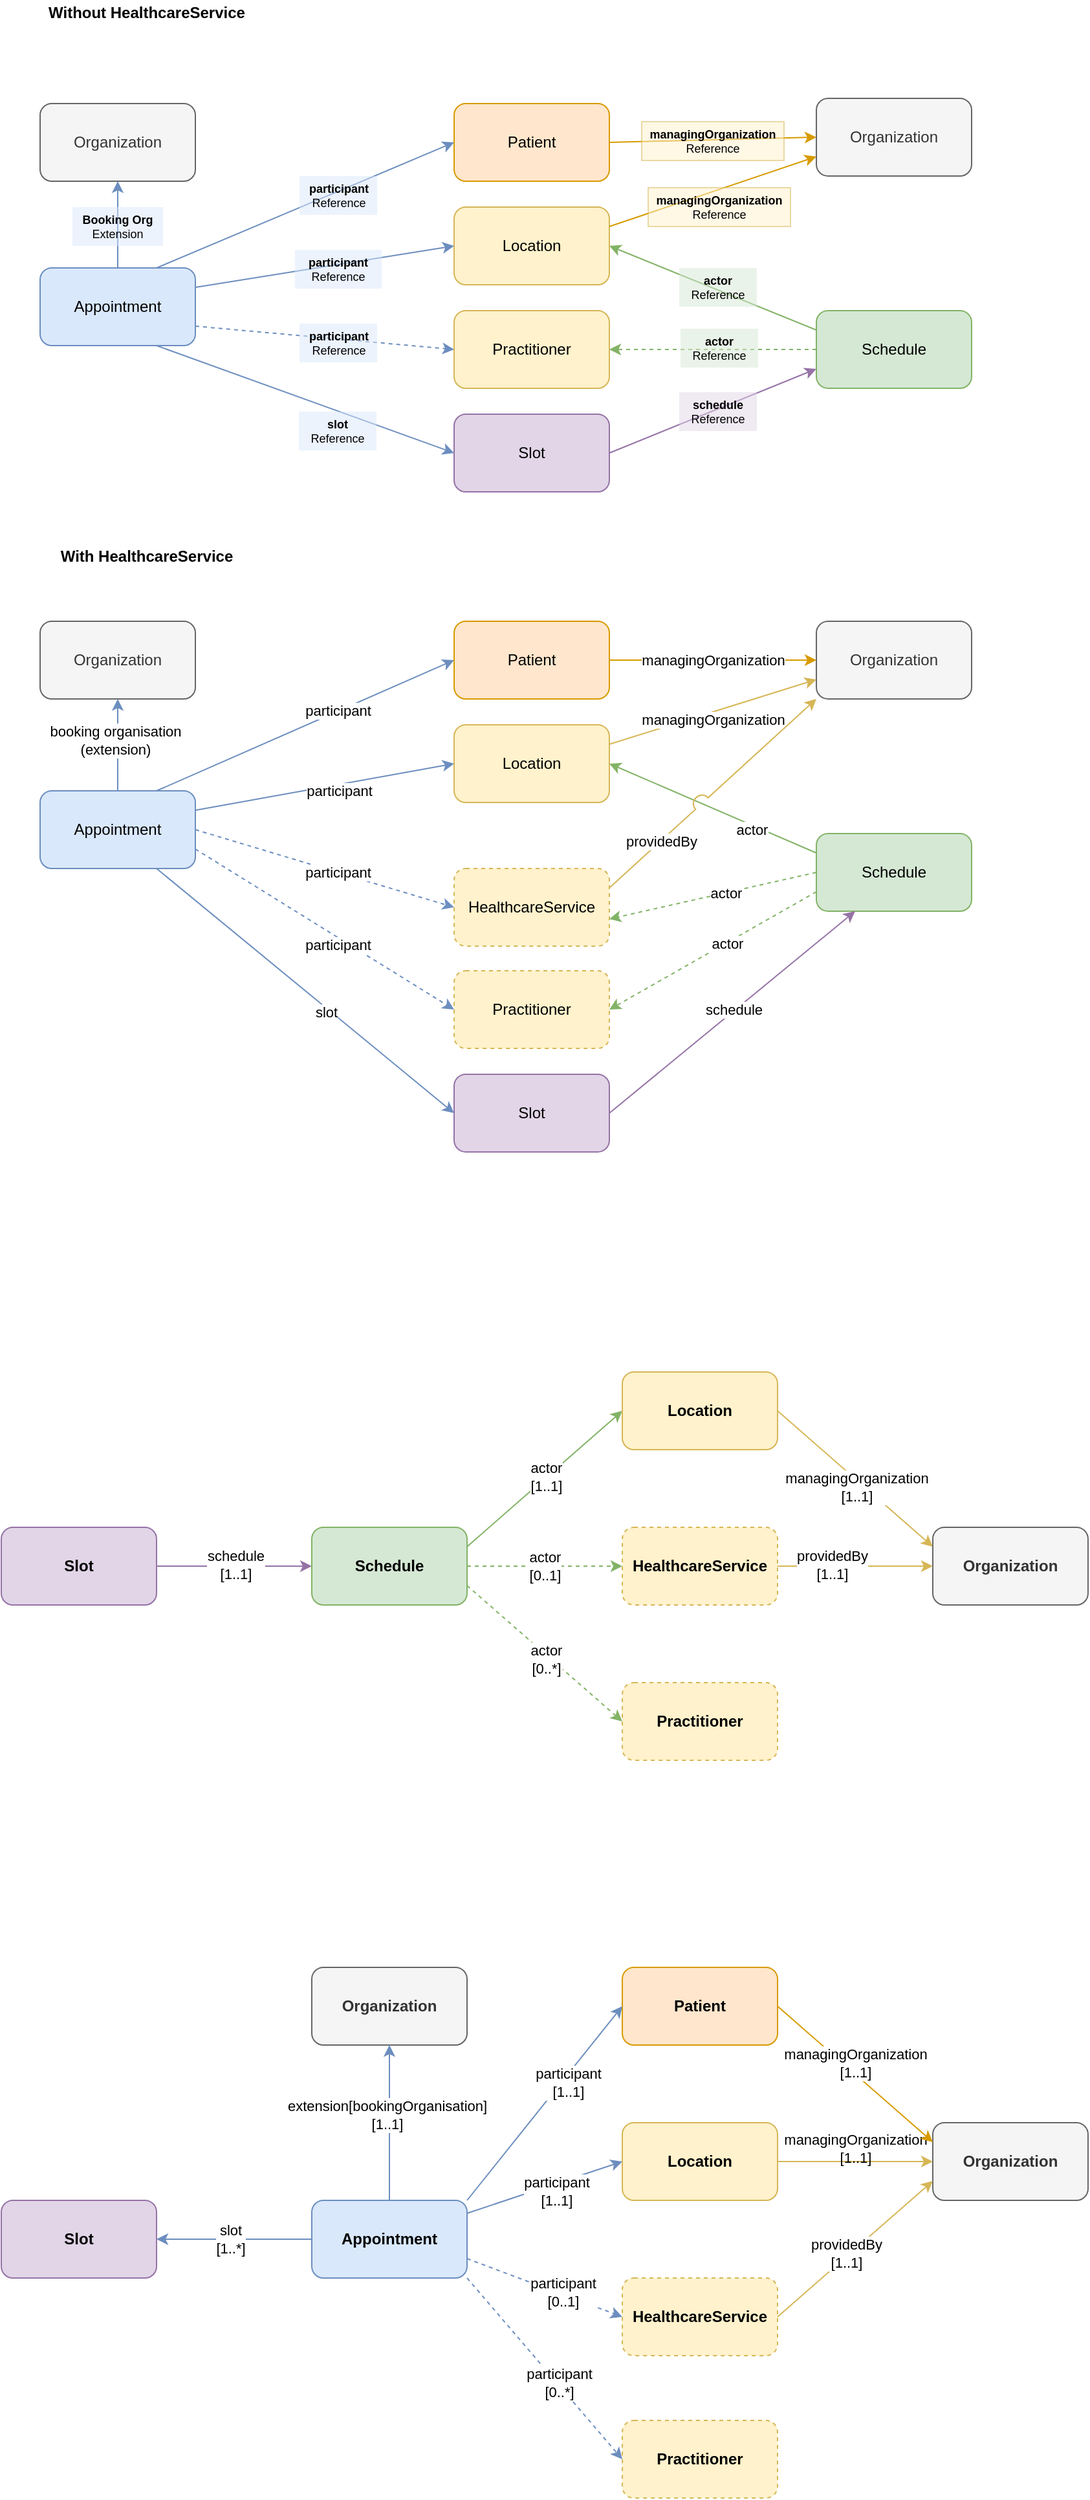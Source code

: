 <mxfile version="13.3.5" type="device"><diagram id="868df7aa-42a7-5cd3-2448-a75248da7573" name="Page-1"><mxGraphModel dx="1092" dy="983" grid="1" gridSize="10" guides="1" tooltips="1" connect="1" arrows="1" fold="1" page="1" pageScale="1" pageWidth="826" pageHeight="1169" background="#ffffff" math="0" shadow="0"><root><mxCell id="0"/><mxCell id="1" parent="0"/><mxCell id="2" value="Appointment" style="rounded=1;whiteSpace=wrap;html=1;fillColor=#dae8fc;strokeColor=#6c8ebf;" parent="1" vertex="1"><mxGeometry x="40" y="327" width="120" height="60" as="geometry"/></mxCell><mxCell id="3" value="Slot" style="rounded=1;whiteSpace=wrap;html=1;fillColor=#e1d5e7;strokeColor=#9673a6;" parent="1" vertex="1"><mxGeometry x="360" y="440" width="120" height="60" as="geometry"/></mxCell><mxCell id="4" value="Schedule" style="rounded=1;whiteSpace=wrap;html=1;fillColor=#d5e8d4;strokeColor=#82b366;" parent="1" vertex="1"><mxGeometry x="640" y="360" width="120" height="60" as="geometry"/></mxCell><mxCell id="5" value="Location" style="rounded=1;whiteSpace=wrap;html=1;fillColor=#fff2cc;strokeColor=#d6b656;" parent="1" vertex="1"><mxGeometry x="360" y="280" width="120" height="60" as="geometry"/></mxCell><mxCell id="6" value="Patient" style="rounded=1;whiteSpace=wrap;html=1;fillColor=#ffe6cc;strokeColor=#d79b00;" parent="1" vertex="1"><mxGeometry x="360" y="200" width="120" height="60" as="geometry"/></mxCell><mxCell id="7" value="Practitioner" style="rounded=1;whiteSpace=wrap;html=1;fillColor=#fff2cc;strokeColor=#d6b656;" parent="1" vertex="1"><mxGeometry x="360" y="360" width="120" height="60" as="geometry"/></mxCell><mxCell id="8" value="Organization" style="rounded=1;whiteSpace=wrap;html=1;fillColor=#f5f5f5;strokeColor=#666666;fontColor=#333333;" parent="1" vertex="1"><mxGeometry x="40" y="200" width="120" height="60" as="geometry"/></mxCell><mxCell id="9" style="edgeStyle=none;rounded=0;html=1;exitX=0.5;exitY=0;entryX=0.5;entryY=1;jettySize=auto;orthogonalLoop=1;fillColor=#dae8fc;strokeColor=#6c8ebf;exitDx=0;exitDy=0;" parent="1" source="2" target="8" edge="1"><mxGeometry relative="1" as="geometry"/></mxCell><mxCell id="10" value="&lt;b style=&quot;font-size: 9px&quot;&gt;Booking Org &lt;/b&gt;&lt;span style=&quot;font-size: 9px&quot;&gt;Extension&lt;/span&gt;" style="text;html=1;strokeColor=none;fillColor=#dae8fc;align=center;verticalAlign=middle;whiteSpace=wrap;rounded=0;fontSize=9;opacity=50;" parent="1" vertex="1"><mxGeometry x="65" y="280" width="70" height="30" as="geometry"/></mxCell><mxCell id="tG21Qdpk6O5XuQ5l_6r4-41" value="Organization" style="rounded=1;whiteSpace=wrap;html=1;fillColor=#f5f5f5;strokeColor=#666666;fontColor=#333333;" parent="1" vertex="1"><mxGeometry x="640" y="196" width="120" height="60" as="geometry"/></mxCell><mxCell id="tG21Qdpk6O5XuQ5l_6r4-57" value="" style="endArrow=classic;html=1;strokeColor=#6c8ebf;exitX=1;exitY=0.25;exitDx=0;exitDy=0;entryX=0;entryY=0.5;entryDx=0;entryDy=0;fillColor=#dae8fc;" parent="1" source="2" target="5" edge="1"><mxGeometry width="50" height="50" relative="1" as="geometry"><mxPoint x="40" y="570" as="sourcePoint"/><mxPoint x="90" y="520" as="targetPoint"/></mxGeometry></mxCell><mxCell id="tG21Qdpk6O5XuQ5l_6r4-59" value="" style="endArrow=classic;html=1;strokeColor=#6c8ebf;exitX=0.75;exitY=1;exitDx=0;exitDy=0;entryX=0;entryY=0.5;entryDx=0;entryDy=0;fillColor=#dae8fc;" parent="1" source="2" target="3" edge="1"><mxGeometry width="50" height="50" relative="1" as="geometry"><mxPoint x="170" y="385" as="sourcePoint"/><mxPoint x="370" y="320" as="targetPoint"/></mxGeometry></mxCell><mxCell id="tG21Qdpk6O5XuQ5l_6r4-60" value="" style="endArrow=classic;html=1;strokeColor=#6c8ebf;exitX=0.75;exitY=0;exitDx=0;exitDy=0;entryX=0;entryY=0.5;entryDx=0;entryDy=0;fillColor=#dae8fc;" parent="1" source="2" target="6" edge="1"><mxGeometry width="50" height="50" relative="1" as="geometry"><mxPoint x="170" y="385" as="sourcePoint"/><mxPoint x="370" y="320" as="targetPoint"/></mxGeometry></mxCell><mxCell id="tG21Qdpk6O5XuQ5l_6r4-61" value="" style="endArrow=classic;html=1;strokeColor=#d79b00;exitX=1;exitY=0.5;exitDx=0;exitDy=0;entryX=0;entryY=0.5;entryDx=0;entryDy=0;fillColor=#ffe6cc;" parent="1" source="6" target="tG21Qdpk6O5XuQ5l_6r4-41" edge="1"><mxGeometry width="50" height="50" relative="1" as="geometry"><mxPoint x="140" y="370" as="sourcePoint"/><mxPoint x="370" y="240" as="targetPoint"/></mxGeometry></mxCell><mxCell id="tG21Qdpk6O5XuQ5l_6r4-44" value="&lt;b style=&quot;font-size: 9px&quot;&gt;managingOrganization&lt;br&gt;&lt;/b&gt;Reference" style="text;html=1;strokeColor=#d6b656;fillColor=#fff2cc;align=center;verticalAlign=middle;whiteSpace=wrap;rounded=0;fontSize=9;opacity=50;" parent="1" vertex="1"><mxGeometry x="505" y="214" width="110" height="30" as="geometry"/></mxCell><mxCell id="14" value="&lt;b style=&quot;font-size: 9px;&quot;&gt;slot&lt;/b&gt; Reference" style="text;html=1;strokeColor=none;fillColor=#dae8fc;align=center;verticalAlign=middle;whiteSpace=wrap;rounded=0;fontSize=9;opacity=50;" parent="1" vertex="1"><mxGeometry x="240" y="438" width="60" height="30" as="geometry"/></mxCell><mxCell id="16" value="&lt;b style=&quot;font-size: 9px;&quot;&gt;participant&lt;/b&gt; Reference" style="text;html=1;strokeColor=none;fillColor=#dae8fc;align=center;verticalAlign=middle;whiteSpace=wrap;rounded=0;fontSize=9;opacity=50;" parent="1" vertex="1"><mxGeometry x="237" y="313" width="67" height="30" as="geometry"/></mxCell><mxCell id="19" value="&lt;b style=&quot;font-size: 9px;&quot;&gt;participant&lt;/b&gt; Reference" style="text;html=1;strokeColor=none;fillColor=#dae8fc;align=center;verticalAlign=middle;whiteSpace=wrap;rounded=0;fontSize=9;gradientColor=none;opacity=50;" parent="1" vertex="1"><mxGeometry x="240.5" y="256" width="60" height="30" as="geometry"/></mxCell><mxCell id="tG21Qdpk6O5XuQ5l_6r4-62" value="" style="endArrow=classic;html=1;strokeColor=#d79b00;exitX=1;exitY=0.25;exitDx=0;exitDy=0;entryX=0;entryY=0.75;entryDx=0;entryDy=0;fillColor=#ffe6cc;" parent="1" source="5" target="tG21Qdpk6O5XuQ5l_6r4-41" edge="1"><mxGeometry width="50" height="50" relative="1" as="geometry"><mxPoint x="490" y="240" as="sourcePoint"/><mxPoint x="650" y="200" as="targetPoint"/></mxGeometry></mxCell><mxCell id="tG21Qdpk6O5XuQ5l_6r4-63" value="" style="endArrow=classic;html=1;strokeColor=#82b366;exitX=0;exitY=0.25;exitDx=0;exitDy=0;entryX=1;entryY=0.5;entryDx=0;entryDy=0;fillColor=#d5e8d4;" parent="1" source="4" target="5" edge="1"><mxGeometry width="50" height="50" relative="1" as="geometry"><mxPoint x="140" y="370" as="sourcePoint"/><mxPoint x="370" y="240" as="targetPoint"/></mxGeometry></mxCell><mxCell id="tG21Qdpk6O5XuQ5l_6r4-64" value="" style="endArrow=classic;html=1;strokeColor=#82b366;exitX=0;exitY=0.5;exitDx=0;exitDy=0;entryX=1;entryY=0.5;entryDx=0;entryDy=0;fillColor=#d5e8d4;dashed=1;" parent="1" source="4" target="7" edge="1"><mxGeometry width="50" height="50" relative="1" as="geometry"><mxPoint x="650" y="385" as="sourcePoint"/><mxPoint x="490" y="320" as="targetPoint"/></mxGeometry></mxCell><mxCell id="25" value="&lt;b style=&quot;font-size: 9px;&quot;&gt;actor&lt;/b&gt; Reference" style="text;html=1;strokeColor=none;fillColor=#d5e8d4;align=center;verticalAlign=middle;whiteSpace=wrap;rounded=0;fontSize=9;opacity=50;" parent="1" vertex="1"><mxGeometry x="534" y="327" width="60" height="30" as="geometry"/></mxCell><mxCell id="tG21Qdpk6O5XuQ5l_6r4-50" value="&lt;b style=&quot;font-size: 9px;&quot;&gt;actor&lt;/b&gt; Reference" style="text;html=1;strokeColor=none;fillColor=#d5e8d4;align=center;verticalAlign=middle;whiteSpace=wrap;rounded=0;fontSize=9;opacity=50;" parent="1" vertex="1"><mxGeometry x="535" y="374" width="60" height="30" as="geometry"/></mxCell><mxCell id="tG21Qdpk6O5XuQ5l_6r4-66" value="" style="endArrow=classic;html=1;strokeColor=#9673a6;exitX=1;exitY=0.5;exitDx=0;exitDy=0;entryX=0;entryY=0.75;entryDx=0;entryDy=0;fillColor=#e1d5e7;" parent="1" source="3" target="4" edge="1"><mxGeometry width="50" height="50" relative="1" as="geometry"><mxPoint x="650" y="385" as="sourcePoint"/><mxPoint x="490" y="320" as="targetPoint"/></mxGeometry></mxCell><mxCell id="31" value="&lt;div&gt;&lt;b&gt;schedule&lt;/b&gt;&lt;/div&gt;&lt;div&gt;Reference&lt;/div&gt;" style="text;html=1;strokeColor=none;fillColor=#e1d5e7;align=center;verticalAlign=middle;whiteSpace=wrap;rounded=0;fontSize=9;opacity=50;" parent="1" vertex="1"><mxGeometry x="534" y="423" width="60" height="30" as="geometry"/></mxCell><mxCell id="27" value="&lt;b style=&quot;font-size: 9px&quot;&gt;managingOrganization&lt;br&gt;&lt;/b&gt;Reference" style="text;html=1;strokeColor=#d6b656;fillColor=#fff2cc;align=center;verticalAlign=middle;whiteSpace=wrap;rounded=0;fontSize=9;opacity=50;" parent="1" vertex="1"><mxGeometry x="510" y="265" width="110" height="30" as="geometry"/></mxCell><mxCell id="tG21Qdpk6O5XuQ5l_6r4-67" value="" style="endArrow=classic;html=1;strokeColor=#6c8ebf;exitX=1;exitY=0.75;exitDx=0;exitDy=0;entryX=0;entryY=0.5;entryDx=0;entryDy=0;fillColor=#dae8fc;dashed=1;" parent="1" source="2" target="7" edge="1"><mxGeometry width="50" height="50" relative="1" as="geometry"><mxPoint x="170" y="365" as="sourcePoint"/><mxPoint x="370" y="320" as="targetPoint"/></mxGeometry></mxCell><mxCell id="22" value="&lt;b style=&quot;font-size: 9px;&quot;&gt;participant&lt;/b&gt; Reference" style="text;html=1;strokeColor=none;fillColor=#dae8fc;align=center;verticalAlign=middle;whiteSpace=wrap;rounded=0;fontSize=9;opacity=50;" parent="1" vertex="1"><mxGeometry x="240.5" y="370" width="60" height="30" as="geometry"/></mxCell><mxCell id="o1uewIlnkCjnuLkQLDGM-31" value="Appointment" style="rounded=1;whiteSpace=wrap;html=1;fillColor=#dae8fc;strokeColor=#6c8ebf;" parent="1" vertex="1"><mxGeometry x="40" y="731" width="120" height="60" as="geometry"/></mxCell><mxCell id="o1uewIlnkCjnuLkQLDGM-32" value="Slot" style="rounded=1;whiteSpace=wrap;html=1;fillColor=#e1d5e7;strokeColor=#9673a6;" parent="1" vertex="1"><mxGeometry x="360" y="950" width="120" height="60" as="geometry"/></mxCell><mxCell id="o1uewIlnkCjnuLkQLDGM-33" value="Schedule" style="rounded=1;whiteSpace=wrap;html=1;fillColor=#d5e8d4;strokeColor=#82b366;" parent="1" vertex="1"><mxGeometry x="640" y="764" width="120" height="60" as="geometry"/></mxCell><mxCell id="o1uewIlnkCjnuLkQLDGM-34" value="Location" style="rounded=1;whiteSpace=wrap;html=1;fillColor=#fff2cc;strokeColor=#d6b656;" parent="1" vertex="1"><mxGeometry x="360" y="680" width="120" height="60" as="geometry"/></mxCell><mxCell id="o1uewIlnkCjnuLkQLDGM-35" value="Patient" style="rounded=1;whiteSpace=wrap;html=1;fillColor=#ffe6cc;strokeColor=#d79b00;" parent="1" vertex="1"><mxGeometry x="360" y="600" width="120" height="60" as="geometry"/></mxCell><mxCell id="o1uewIlnkCjnuLkQLDGM-36" value="Practitioner" style="rounded=1;whiteSpace=wrap;html=1;fillColor=#fff2cc;strokeColor=#d6b656;dashed=1;" parent="1" vertex="1"><mxGeometry x="360" y="870" width="120" height="60" as="geometry"/></mxCell><mxCell id="o1uewIlnkCjnuLkQLDGM-37" value="Organization" style="rounded=1;whiteSpace=wrap;html=1;fillColor=#f5f5f5;strokeColor=#666666;fontColor=#333333;" parent="1" vertex="1"><mxGeometry x="40" y="600" width="120" height="60" as="geometry"/></mxCell><mxCell id="o1uewIlnkCjnuLkQLDGM-38" style="edgeStyle=none;rounded=0;html=1;exitX=0.5;exitY=0;entryX=0.5;entryY=1;jettySize=auto;orthogonalLoop=1;fillColor=#dae8fc;strokeColor=#6c8ebf;exitDx=0;exitDy=0;" parent="1" source="o1uewIlnkCjnuLkQLDGM-31" target="o1uewIlnkCjnuLkQLDGM-37" edge="1"><mxGeometry relative="1" as="geometry"/></mxCell><mxCell id="o1uewIlnkCjnuLkQLDGM-86" value="booking organisation&lt;br&gt;(extension)" style="edgeLabel;html=1;align=center;verticalAlign=middle;resizable=0;points=[];" parent="o1uewIlnkCjnuLkQLDGM-38" vertex="1" connectable="0"><mxGeometry x="0.099" y="2" relative="1" as="geometry"><mxPoint as="offset"/></mxGeometry></mxCell><mxCell id="o1uewIlnkCjnuLkQLDGM-40" value="Organization" style="rounded=1;whiteSpace=wrap;html=1;fillColor=#f5f5f5;strokeColor=#666666;fontColor=#333333;" parent="1" vertex="1"><mxGeometry x="640" y="600" width="120" height="60" as="geometry"/></mxCell><mxCell id="o1uewIlnkCjnuLkQLDGM-41" value="" style="endArrow=classic;html=1;strokeColor=#6c8ebf;exitX=1;exitY=0.25;exitDx=0;exitDy=0;entryX=0;entryY=0.5;entryDx=0;entryDy=0;fillColor=#dae8fc;" parent="1" source="o1uewIlnkCjnuLkQLDGM-31" target="o1uewIlnkCjnuLkQLDGM-34" edge="1"><mxGeometry width="50" height="50" relative="1" as="geometry"><mxPoint x="40" y="974" as="sourcePoint"/><mxPoint x="90" y="924" as="targetPoint"/></mxGeometry></mxCell><mxCell id="o1uewIlnkCjnuLkQLDGM-72" value="participant" style="edgeLabel;html=1;align=center;verticalAlign=middle;resizable=0;points=[];" parent="o1uewIlnkCjnuLkQLDGM-41" vertex="1" connectable="0"><mxGeometry x="0.056" y="-2" relative="1" as="geometry"><mxPoint x="4.84" y="1.99" as="offset"/></mxGeometry></mxCell><mxCell id="o1uewIlnkCjnuLkQLDGM-42" value="" style="endArrow=classic;html=1;strokeColor=#6c8ebf;exitX=0.75;exitY=1;exitDx=0;exitDy=0;entryX=0;entryY=0.5;entryDx=0;entryDy=0;fillColor=#dae8fc;" parent="1" source="o1uewIlnkCjnuLkQLDGM-31" target="o1uewIlnkCjnuLkQLDGM-32" edge="1"><mxGeometry width="50" height="50" relative="1" as="geometry"><mxPoint x="170" y="789" as="sourcePoint"/><mxPoint x="370" y="724" as="targetPoint"/></mxGeometry></mxCell><mxCell id="o1uewIlnkCjnuLkQLDGM-74" value="slot" style="edgeLabel;html=1;align=center;verticalAlign=middle;resizable=0;points=[];" parent="o1uewIlnkCjnuLkQLDGM-42" vertex="1" connectable="0"><mxGeometry x="0.117" y="-3" relative="1" as="geometry"><mxPoint x="3.76" y="2.37" as="offset"/></mxGeometry></mxCell><mxCell id="o1uewIlnkCjnuLkQLDGM-43" value="" style="endArrow=classic;html=1;strokeColor=#6c8ebf;exitX=0.75;exitY=0;exitDx=0;exitDy=0;entryX=0;entryY=0.5;entryDx=0;entryDy=0;fillColor=#dae8fc;" parent="1" source="o1uewIlnkCjnuLkQLDGM-31" target="o1uewIlnkCjnuLkQLDGM-35" edge="1"><mxGeometry width="50" height="50" relative="1" as="geometry"><mxPoint x="170" y="789" as="sourcePoint"/><mxPoint x="370" y="724" as="targetPoint"/></mxGeometry></mxCell><mxCell id="o1uewIlnkCjnuLkQLDGM-71" value="participant" style="edgeLabel;html=1;align=center;verticalAlign=middle;resizable=0;points=[];" parent="o1uewIlnkCjnuLkQLDGM-43" vertex="1" connectable="0"><mxGeometry x="0.156" y="-3" relative="1" as="geometry"><mxPoint x="6.03" y="-6.45" as="offset"/></mxGeometry></mxCell><mxCell id="o1uewIlnkCjnuLkQLDGM-44" value="" style="endArrow=classic;html=1;strokeColor=#d79b00;exitX=1;exitY=0.5;exitDx=0;exitDy=0;entryX=0;entryY=0.5;entryDx=0;entryDy=0;fillColor=#ffe6cc;" parent="1" source="o1uewIlnkCjnuLkQLDGM-35" target="o1uewIlnkCjnuLkQLDGM-40" edge="1"><mxGeometry width="50" height="50" relative="1" as="geometry"><mxPoint x="140" y="774" as="sourcePoint"/><mxPoint x="370" y="644" as="targetPoint"/></mxGeometry></mxCell><mxCell id="o1uewIlnkCjnuLkQLDGM-77" value="managingOrganization" style="edgeLabel;html=1;align=center;verticalAlign=middle;resizable=0;points=[];" parent="o1uewIlnkCjnuLkQLDGM-44" vertex="1" connectable="0"><mxGeometry x="-0.175" y="1" relative="1" as="geometry"><mxPoint x="14" y="1" as="offset"/></mxGeometry></mxCell><mxCell id="o1uewIlnkCjnuLkQLDGM-49" value="" style="endArrow=classic;html=1;strokeColor=#d6b656;exitX=1;exitY=0.25;exitDx=0;exitDy=0;entryX=0;entryY=0.75;entryDx=0;entryDy=0;fillColor=#fff2cc;" parent="1" source="o1uewIlnkCjnuLkQLDGM-34" target="o1uewIlnkCjnuLkQLDGM-40" edge="1"><mxGeometry width="50" height="50" relative="1" as="geometry"><mxPoint x="490" y="644" as="sourcePoint"/><mxPoint x="650" y="604" as="targetPoint"/></mxGeometry></mxCell><mxCell id="o1uewIlnkCjnuLkQLDGM-78" value="managingOrganization" style="edgeLabel;html=1;align=center;verticalAlign=middle;resizable=0;points=[];" parent="o1uewIlnkCjnuLkQLDGM-49" vertex="1" connectable="0"><mxGeometry x="-0.226" relative="1" as="geometry"><mxPoint x="17.96" as="offset"/></mxGeometry></mxCell><mxCell id="o1uewIlnkCjnuLkQLDGM-50" value="" style="endArrow=classic;html=1;strokeColor=#82b366;exitX=0;exitY=0.25;exitDx=0;exitDy=0;entryX=1;entryY=0.5;entryDx=0;entryDy=0;fillColor=#d5e8d4;" parent="1" source="o1uewIlnkCjnuLkQLDGM-33" target="o1uewIlnkCjnuLkQLDGM-34" edge="1"><mxGeometry width="50" height="50" relative="1" as="geometry"><mxPoint x="140" y="774" as="sourcePoint"/><mxPoint x="370" y="644" as="targetPoint"/></mxGeometry></mxCell><mxCell id="o1uewIlnkCjnuLkQLDGM-79" value="actor" style="edgeLabel;html=1;align=center;verticalAlign=middle;resizable=0;points=[];" parent="o1uewIlnkCjnuLkQLDGM-50" vertex="1" connectable="0"><mxGeometry x="-0.079" y="1" relative="1" as="geometry"><mxPoint x="23.86" y="12.76" as="offset"/></mxGeometry></mxCell><mxCell id="o1uewIlnkCjnuLkQLDGM-51" value="" style="endArrow=classic;html=1;strokeColor=#82b366;exitX=0;exitY=0.75;exitDx=0;exitDy=0;entryX=1;entryY=0.5;entryDx=0;entryDy=0;fillColor=#d5e8d4;dashed=1;" parent="1" source="o1uewIlnkCjnuLkQLDGM-33" target="o1uewIlnkCjnuLkQLDGM-36" edge="1"><mxGeometry width="50" height="50" relative="1" as="geometry"><mxPoint x="650" y="789" as="sourcePoint"/><mxPoint x="490" y="952" as="targetPoint"/></mxGeometry></mxCell><mxCell id="o1uewIlnkCjnuLkQLDGM-70" value="actor" style="edgeLabel;html=1;align=center;verticalAlign=middle;resizable=0;points=[];" parent="o1uewIlnkCjnuLkQLDGM-51" vertex="1" connectable="0"><mxGeometry x="-0.13" relative="1" as="geometry"><mxPoint as="offset"/></mxGeometry></mxCell><mxCell id="o1uewIlnkCjnuLkQLDGM-57" value="" style="endArrow=classic;html=1;strokeColor=#6c8ebf;exitX=1;exitY=0.75;exitDx=0;exitDy=0;entryX=0;entryY=0.5;entryDx=0;entryDy=0;fillColor=#dae8fc;dashed=1;" parent="1" source="o1uewIlnkCjnuLkQLDGM-31" target="o1uewIlnkCjnuLkQLDGM-36" edge="1"><mxGeometry width="50" height="50" relative="1" as="geometry"><mxPoint x="170" y="769" as="sourcePoint"/><mxPoint x="370" y="724" as="targetPoint"/></mxGeometry></mxCell><mxCell id="o1uewIlnkCjnuLkQLDGM-75" value="participant" style="edgeLabel;html=1;align=center;verticalAlign=middle;resizable=0;points=[];" parent="o1uewIlnkCjnuLkQLDGM-57" vertex="1" connectable="0"><mxGeometry x="-0.034" y="-1" relative="1" as="geometry"><mxPoint x="13.68" y="12.76" as="offset"/></mxGeometry></mxCell><mxCell id="o1uewIlnkCjnuLkQLDGM-59" value="HealthcareService" style="rounded=1;whiteSpace=wrap;html=1;fillColor=#fff2cc;strokeColor=#d6b656;dashed=1;" parent="1" vertex="1"><mxGeometry x="360" y="791" width="120" height="60" as="geometry"/></mxCell><mxCell id="o1uewIlnkCjnuLkQLDGM-60" value="" style="endArrow=classic;html=1;strokeColor=#9673a6;exitX=1;exitY=0.5;exitDx=0;exitDy=0;entryX=0.25;entryY=1;entryDx=0;entryDy=0;fillColor=#e1d5e7;" parent="1" source="o1uewIlnkCjnuLkQLDGM-32" target="o1uewIlnkCjnuLkQLDGM-33" edge="1"><mxGeometry width="50" height="50" relative="1" as="geometry"><mxPoint x="480" y="1042" as="sourcePoint"/><mxPoint x="535" y="966.5" as="targetPoint"/></mxGeometry></mxCell><mxCell id="o1uewIlnkCjnuLkQLDGM-82" value="schedule" style="edgeLabel;html=1;align=center;verticalAlign=middle;resizable=0;points=[];" parent="o1uewIlnkCjnuLkQLDGM-60" vertex="1" connectable="0"><mxGeometry x="0.016" y="1" relative="1" as="geometry"><mxPoint as="offset"/></mxGeometry></mxCell><mxCell id="o1uewIlnkCjnuLkQLDGM-63" value="" style="endArrow=classic;html=1;strokeColor=#6c8ebf;exitX=1;exitY=0.5;exitDx=0;exitDy=0;entryX=0;entryY=0.5;entryDx=0;entryDy=0;fillColor=#dae8fc;dashed=1;" parent="1" source="o1uewIlnkCjnuLkQLDGM-31" target="o1uewIlnkCjnuLkQLDGM-59" edge="1"><mxGeometry width="50" height="50" relative="1" as="geometry"><mxPoint x="170" y="786" as="sourcePoint"/><mxPoint x="370" y="890" as="targetPoint"/></mxGeometry></mxCell><mxCell id="o1uewIlnkCjnuLkQLDGM-73" value="participant" style="edgeLabel;html=1;align=center;verticalAlign=middle;resizable=0;points=[];" parent="o1uewIlnkCjnuLkQLDGM-63" vertex="1" connectable="0"><mxGeometry x="-0.094" y="1" relative="1" as="geometry"><mxPoint x="18.72" y="6.66" as="offset"/></mxGeometry></mxCell><mxCell id="o1uewIlnkCjnuLkQLDGM-80" value="" style="endArrow=classic;html=1;strokeColor=#82b366;exitX=0;exitY=0.5;exitDx=0;exitDy=0;fillColor=#d5e8d4;dashed=1;" parent="1" source="o1uewIlnkCjnuLkQLDGM-33" edge="1"><mxGeometry width="50" height="50" relative="1" as="geometry"><mxPoint x="650" y="819" as="sourcePoint"/><mxPoint x="480" y="830" as="targetPoint"/></mxGeometry></mxCell><mxCell id="o1uewIlnkCjnuLkQLDGM-81" value="actor" style="edgeLabel;html=1;align=center;verticalAlign=middle;resizable=0;points=[];" parent="o1uewIlnkCjnuLkQLDGM-80" vertex="1" connectable="0"><mxGeometry x="-0.13" relative="1" as="geometry"><mxPoint as="offset"/></mxGeometry></mxCell><mxCell id="o1uewIlnkCjnuLkQLDGM-84" value="" style="endArrow=classic;html=1;entryX=0;entryY=1;entryDx=0;entryDy=0;fillColor=#fff2cc;strokeColor=#d6b656;jumpStyle=arc;jumpSize=13;exitX=1;exitY=0.25;exitDx=0;exitDy=0;" parent="1" source="o1uewIlnkCjnuLkQLDGM-59" target="o1uewIlnkCjnuLkQLDGM-40" edge="1"><mxGeometry width="50" height="50" relative="1" as="geometry"><mxPoint x="480" y="800" as="sourcePoint"/><mxPoint x="540" y="741" as="targetPoint"/></mxGeometry></mxCell><mxCell id="o1uewIlnkCjnuLkQLDGM-85" value="providedBy" style="edgeLabel;html=1;align=center;verticalAlign=middle;resizable=0;points=[];" parent="o1uewIlnkCjnuLkQLDGM-84" vertex="1" connectable="0"><mxGeometry x="0.217" y="-1" relative="1" as="geometry"><mxPoint x="-58.18" y="52.24" as="offset"/></mxGeometry></mxCell><mxCell id="o1uewIlnkCjnuLkQLDGM-127" value="Appointment" style="rounded=1;whiteSpace=wrap;html=1;fillColor=#dae8fc;strokeColor=#6c8ebf;fontStyle=1" parent="1" vertex="1"><mxGeometry x="250" y="1820" width="120" height="60" as="geometry"/></mxCell><mxCell id="o1uewIlnkCjnuLkQLDGM-128" value="Slot" style="rounded=1;whiteSpace=wrap;html=1;fillColor=#e1d5e7;strokeColor=#9673a6;fontStyle=1" parent="1" vertex="1"><mxGeometry x="10" y="1820" width="120" height="60" as="geometry"/></mxCell><mxCell id="o1uewIlnkCjnuLkQLDGM-130" value="Location" style="rounded=1;whiteSpace=wrap;html=1;fillColor=#fff2cc;strokeColor=#d6b656;fontStyle=1" parent="1" vertex="1"><mxGeometry x="490" y="1760" width="120" height="60" as="geometry"/></mxCell><mxCell id="o1uewIlnkCjnuLkQLDGM-131" value="Patient" style="rounded=1;whiteSpace=wrap;html=1;fillColor=#ffe6cc;strokeColor=#d79b00;fontStyle=1" parent="1" vertex="1"><mxGeometry x="490" y="1640" width="120" height="60" as="geometry"/></mxCell><mxCell id="o1uewIlnkCjnuLkQLDGM-132" value="Practitioner" style="rounded=1;whiteSpace=wrap;html=1;fillColor=#fff2cc;strokeColor=#d6b656;fontStyle=1;dashed=1;" parent="1" vertex="1"><mxGeometry x="490" y="1990" width="120" height="60" as="geometry"/></mxCell><mxCell id="o1uewIlnkCjnuLkQLDGM-133" value="Organization" style="rounded=1;whiteSpace=wrap;html=1;fillColor=#f5f5f5;strokeColor=#666666;fontColor=#333333;fontStyle=1" parent="1" vertex="1"><mxGeometry x="250" y="1640" width="120" height="60" as="geometry"/></mxCell><mxCell id="o1uewIlnkCjnuLkQLDGM-134" style="edgeStyle=none;rounded=0;html=1;exitX=0.5;exitY=0;entryX=0.5;entryY=1;jettySize=auto;orthogonalLoop=1;fillColor=#dae8fc;strokeColor=#6c8ebf;exitDx=0;exitDy=0;" parent="1" source="o1uewIlnkCjnuLkQLDGM-127" target="o1uewIlnkCjnuLkQLDGM-133" edge="1"><mxGeometry relative="1" as="geometry"/></mxCell><mxCell id="o1uewIlnkCjnuLkQLDGM-135" value="extension[bookingOrganisation]&lt;br&gt;[1..1]" style="edgeLabel;html=1;align=center;verticalAlign=middle;resizable=0;points=[];" parent="o1uewIlnkCjnuLkQLDGM-134" vertex="1" connectable="0"><mxGeometry x="0.099" y="2" relative="1" as="geometry"><mxPoint as="offset"/></mxGeometry></mxCell><mxCell id="o1uewIlnkCjnuLkQLDGM-137" value="" style="endArrow=classic;html=1;strokeColor=#6c8ebf;entryX=0;entryY=0.5;entryDx=0;entryDy=0;fillColor=#dae8fc;" parent="1" target="o1uewIlnkCjnuLkQLDGM-130" edge="1"><mxGeometry width="50" height="50" relative="1" as="geometry"><mxPoint x="370" y="1830" as="sourcePoint"/><mxPoint x="250" y="2004" as="targetPoint"/></mxGeometry></mxCell><mxCell id="o1uewIlnkCjnuLkQLDGM-138" value="participant&lt;br&gt;[1..1]" style="edgeLabel;html=1;align=center;verticalAlign=middle;resizable=0;points=[];" parent="o1uewIlnkCjnuLkQLDGM-137" vertex="1" connectable="0"><mxGeometry x="0.056" y="-2" relative="1" as="geometry"><mxPoint x="4.84" y="1.99" as="offset"/></mxGeometry></mxCell><mxCell id="o1uewIlnkCjnuLkQLDGM-139" value="" style="endArrow=classic;html=1;strokeColor=#6c8ebf;exitX=0;exitY=0.5;exitDx=0;exitDy=0;entryX=1;entryY=0.5;entryDx=0;entryDy=0;fillColor=#dae8fc;" parent="1" source="o1uewIlnkCjnuLkQLDGM-127" target="o1uewIlnkCjnuLkQLDGM-128" edge="1"><mxGeometry width="50" height="50" relative="1" as="geometry"><mxPoint x="330" y="1869" as="sourcePoint"/><mxPoint x="530" y="1804" as="targetPoint"/></mxGeometry></mxCell><mxCell id="o1uewIlnkCjnuLkQLDGM-140" value="slot&lt;br&gt;[1..*]" style="edgeLabel;html=1;align=center;verticalAlign=middle;resizable=0;points=[];" parent="o1uewIlnkCjnuLkQLDGM-139" vertex="1" connectable="0"><mxGeometry x="0.117" y="-3" relative="1" as="geometry"><mxPoint x="3.76" y="2.37" as="offset"/></mxGeometry></mxCell><mxCell id="o1uewIlnkCjnuLkQLDGM-141" value="" style="endArrow=classic;html=1;strokeColor=#6c8ebf;exitX=1;exitY=0;exitDx=0;exitDy=0;entryX=0;entryY=0.5;entryDx=0;entryDy=0;fillColor=#dae8fc;" parent="1" source="o1uewIlnkCjnuLkQLDGM-127" target="o1uewIlnkCjnuLkQLDGM-131" edge="1"><mxGeometry width="50" height="50" relative="1" as="geometry"><mxPoint x="330" y="1869" as="sourcePoint"/><mxPoint x="530" y="1804" as="targetPoint"/></mxGeometry></mxCell><mxCell id="o1uewIlnkCjnuLkQLDGM-142" value="participant&lt;br&gt;[1..1]" style="edgeLabel;html=1;align=center;verticalAlign=middle;resizable=0;points=[];" parent="o1uewIlnkCjnuLkQLDGM-141" vertex="1" connectable="0"><mxGeometry x="0.156" y="-3" relative="1" as="geometry"><mxPoint x="6.03" y="-6.45" as="offset"/></mxGeometry></mxCell><mxCell id="o1uewIlnkCjnuLkQLDGM-151" value="" style="endArrow=classic;html=1;strokeColor=#6c8ebf;exitX=1;exitY=1;exitDx=0;exitDy=0;entryX=0;entryY=0.5;entryDx=0;entryDy=0;fillColor=#dae8fc;dashed=1;" parent="1" source="o1uewIlnkCjnuLkQLDGM-127" target="o1uewIlnkCjnuLkQLDGM-132" edge="1"><mxGeometry width="50" height="50" relative="1" as="geometry"><mxPoint x="330" y="1849" as="sourcePoint"/><mxPoint x="530" y="1804" as="targetPoint"/></mxGeometry></mxCell><mxCell id="o1uewIlnkCjnuLkQLDGM-152" value="participant&lt;br&gt;[0..*]" style="edgeLabel;html=1;align=center;verticalAlign=middle;resizable=0;points=[];" parent="o1uewIlnkCjnuLkQLDGM-151" vertex="1" connectable="0"><mxGeometry x="-0.034" y="-1" relative="1" as="geometry"><mxPoint x="13.68" y="12.76" as="offset"/></mxGeometry></mxCell><mxCell id="o1uewIlnkCjnuLkQLDGM-154" value="HealthcareService" style="rounded=1;whiteSpace=wrap;html=1;fillColor=#fff2cc;strokeColor=#d6b656;fontStyle=1;dashed=1;" parent="1" vertex="1"><mxGeometry x="490" y="1880" width="120" height="60" as="geometry"/></mxCell><mxCell id="o1uewIlnkCjnuLkQLDGM-157" value="" style="endArrow=classic;html=1;strokeColor=#6c8ebf;exitX=1;exitY=0.75;exitDx=0;exitDy=0;entryX=0;entryY=0.5;entryDx=0;entryDy=0;fillColor=#dae8fc;dashed=1;" parent="1" source="o1uewIlnkCjnuLkQLDGM-127" target="o1uewIlnkCjnuLkQLDGM-154" edge="1"><mxGeometry width="50" height="50" relative="1" as="geometry"><mxPoint x="330" y="1866" as="sourcePoint"/><mxPoint x="530" y="1970" as="targetPoint"/></mxGeometry></mxCell><mxCell id="o1uewIlnkCjnuLkQLDGM-158" value="participant&lt;br&gt;[0..1]" style="edgeLabel;html=1;align=center;verticalAlign=middle;resizable=0;points=[];" parent="o1uewIlnkCjnuLkQLDGM-157" vertex="1" connectable="0"><mxGeometry x="-0.094" y="1" relative="1" as="geometry"><mxPoint x="18.72" y="6.66" as="offset"/></mxGeometry></mxCell><mxCell id="o1uewIlnkCjnuLkQLDGM-163" value="Without HealthcareService" style="text;html=1;strokeColor=none;fillColor=none;align=center;verticalAlign=middle;whiteSpace=wrap;rounded=0;dashed=1;fontStyle=1" parent="1" vertex="1"><mxGeometry x="40" y="120" width="165" height="20" as="geometry"/></mxCell><mxCell id="o1uewIlnkCjnuLkQLDGM-164" value="With HealthcareService" style="text;html=1;strokeColor=none;fillColor=none;align=center;verticalAlign=middle;whiteSpace=wrap;rounded=0;dashed=1;fontStyle=1" parent="1" vertex="1"><mxGeometry x="40" y="540" width="165" height="20" as="geometry"/></mxCell><mxCell id="A2LVSwl6BnrJJZVRKWnd-31" value="Organization" style="rounded=1;whiteSpace=wrap;html=1;fillColor=#f5f5f5;strokeColor=#666666;fontColor=#333333;fontStyle=1" parent="1" vertex="1"><mxGeometry x="730" y="1760" width="120" height="60" as="geometry"/></mxCell><mxCell id="A2LVSwl6BnrJJZVRKWnd-35" value="" style="endArrow=classic;html=1;exitX=1;exitY=0.5;exitDx=0;exitDy=0;entryX=0;entryY=0.75;entryDx=0;entryDy=0;fillColor=#fff2cc;strokeColor=#d6b656;" parent="1" source="o1uewIlnkCjnuLkQLDGM-154" target="A2LVSwl6BnrJJZVRKWnd-31" edge="1"><mxGeometry width="50" height="50" relative="1" as="geometry"><mxPoint x="700" y="1930" as="sourcePoint"/><mxPoint x="750" y="1880" as="targetPoint"/></mxGeometry></mxCell><mxCell id="A2LVSwl6BnrJJZVRKWnd-42" value="providedBy&lt;br&gt;[1..1]" style="edgeLabel;html=1;align=center;verticalAlign=middle;resizable=0;points=[];" parent="A2LVSwl6BnrJJZVRKWnd-35" vertex="1" connectable="0"><mxGeometry x="-0.095" y="2" relative="1" as="geometry"><mxPoint as="offset"/></mxGeometry></mxCell><mxCell id="A2LVSwl6BnrJJZVRKWnd-36" value="" style="endArrow=classic;html=1;exitX=1;exitY=0.5;exitDx=0;exitDy=0;entryX=0;entryY=0.5;entryDx=0;entryDy=0;fillColor=#fff2cc;strokeColor=#d6b656;" parent="1" source="o1uewIlnkCjnuLkQLDGM-130" target="A2LVSwl6BnrJJZVRKWnd-31" edge="1"><mxGeometry width="50" height="50" relative="1" as="geometry"><mxPoint x="665" y="1796" as="sourcePoint"/><mxPoint x="865" y="1620" as="targetPoint"/></mxGeometry></mxCell><mxCell id="A2LVSwl6BnrJJZVRKWnd-41" value="managingOrganization&lt;br&gt;[1..1]" style="edgeLabel;html=1;align=center;verticalAlign=middle;resizable=0;points=[];labelBackgroundColor=none;" parent="A2LVSwl6BnrJJZVRKWnd-36" vertex="1" connectable="0"><mxGeometry x="-0.35" y="2" relative="1" as="geometry"><mxPoint x="21" y="-8" as="offset"/></mxGeometry></mxCell><mxCell id="A2LVSwl6BnrJJZVRKWnd-37" value="" style="endArrow=classic;html=1;exitX=1;exitY=0.5;exitDx=0;exitDy=0;entryX=0;entryY=0.25;entryDx=0;entryDy=0;fillColor=#ffe6cc;strokeColor=#d79b00;" parent="1" source="o1uewIlnkCjnuLkQLDGM-131" target="A2LVSwl6BnrJJZVRKWnd-31" edge="1"><mxGeometry width="50" height="50" relative="1" as="geometry"><mxPoint x="660" y="1714" as="sourcePoint"/><mxPoint x="860" y="1634" as="targetPoint"/></mxGeometry></mxCell><mxCell id="A2LVSwl6BnrJJZVRKWnd-40" value="managingOrganization&lt;br&gt;[1..1]" style="edgeLabel;html=1;align=center;verticalAlign=middle;resizable=0;points=[];" parent="A2LVSwl6BnrJJZVRKWnd-37" vertex="1" connectable="0"><mxGeometry x="-0.365" y="4" relative="1" as="geometry"><mxPoint x="18.98" y="13.43" as="offset"/></mxGeometry></mxCell><mxCell id="A2LVSwl6BnrJJZVRKWnd-49" value="" style="endArrow=classic;html=1;strokeColor=#82b366;exitX=1;exitY=0.25;exitDx=0;exitDy=0;entryX=0;entryY=0.5;entryDx=0;entryDy=0;fillColor=#d5e8d4;" parent="1" source="A2LVSwl6BnrJJZVRKWnd-65" target="A2LVSwl6BnrJJZVRKWnd-66" edge="1"><mxGeometry width="50" height="50" relative="1" as="geometry"><mxPoint x="490" y="1315" as="sourcePoint"/><mxPoint x="370" y="1210" as="targetPoint"/></mxGeometry></mxCell><mxCell id="A2LVSwl6BnrJJZVRKWnd-50" value="actor&lt;br&gt;[1..1]" style="edgeLabel;html=1;align=center;verticalAlign=middle;resizable=0;points=[];" parent="A2LVSwl6BnrJJZVRKWnd-49" vertex="1" connectable="0"><mxGeometry x="-0.079" y="1" relative="1" as="geometry"><mxPoint x="5.72" y="-5.18" as="offset"/></mxGeometry></mxCell><mxCell id="A2LVSwl6BnrJJZVRKWnd-51" value="" style="endArrow=classic;html=1;strokeColor=#82b366;exitX=1;exitY=0.75;exitDx=0;exitDy=0;entryX=0;entryY=0.5;entryDx=0;entryDy=0;fillColor=#d5e8d4;dashed=1;" parent="1" source="A2LVSwl6BnrJJZVRKWnd-65" target="A2LVSwl6BnrJJZVRKWnd-67" edge="1"><mxGeometry width="50" height="50" relative="1" as="geometry"><mxPoint x="490" y="1345" as="sourcePoint"/><mxPoint x="370" y="1450" as="targetPoint"/></mxGeometry></mxCell><mxCell id="A2LVSwl6BnrJJZVRKWnd-52" value="actor&lt;br&gt;[0..*]" style="edgeLabel;html=1;align=center;verticalAlign=middle;resizable=0;points=[];" parent="A2LVSwl6BnrJJZVRKWnd-51" vertex="1" connectable="0"><mxGeometry x="-0.13" relative="1" as="geometry"><mxPoint x="8.07" y="10.56" as="offset"/></mxGeometry></mxCell><mxCell id="A2LVSwl6BnrJJZVRKWnd-57" style="edgeStyle=none;rounded=0;jumpStyle=arc;jumpSize=13;orthogonalLoop=1;jettySize=auto;html=1;entryX=0;entryY=0.25;entryDx=0;entryDy=0;fillColor=#fff2cc;strokeColor=#d6b656;exitX=1;exitY=0.5;exitDx=0;exitDy=0;" parent="1" source="A2LVSwl6BnrJJZVRKWnd-66" target="A2LVSwl6BnrJJZVRKWnd-63" edge="1"><mxGeometry relative="1" as="geometry"><mxPoint x="750" y="1201" as="sourcePoint"/><mxPoint x="640" y="1300" as="targetPoint"/></mxGeometry></mxCell><mxCell id="A2LVSwl6BnrJJZVRKWnd-58" value="managingOrganization&lt;br&gt;[1..1]" style="edgeLabel;html=1;align=center;verticalAlign=middle;resizable=0;points=[];" parent="A2LVSwl6BnrJJZVRKWnd-57" vertex="1" connectable="0"><mxGeometry x="0.054" y="-4" relative="1" as="geometry"><mxPoint as="offset"/></mxGeometry></mxCell><mxCell id="A2LVSwl6BnrJJZVRKWnd-59" value="" style="endArrow=classic;html=1;strokeColor=#9673a6;exitX=1;exitY=0.5;exitDx=0;exitDy=0;fillColor=#e1d5e7;entryX=0;entryY=0.5;entryDx=0;entryDy=0;" parent="1" source="A2LVSwl6BnrJJZVRKWnd-64" target="A2LVSwl6BnrJJZVRKWnd-65" edge="1"><mxGeometry width="50" height="50" relative="1" as="geometry"><mxPoint x="247" y="1420" as="sourcePoint"/><mxPoint x="127" y="1420" as="targetPoint"/></mxGeometry></mxCell><mxCell id="A2LVSwl6BnrJJZVRKWnd-60" value="schedule&lt;br&gt;[1..1]" style="edgeLabel;html=1;align=center;verticalAlign=middle;resizable=0;points=[];" parent="A2LVSwl6BnrJJZVRKWnd-59" vertex="1" connectable="0"><mxGeometry x="0.016" y="1" relative="1" as="geometry"><mxPoint as="offset"/></mxGeometry></mxCell><mxCell id="A2LVSwl6BnrJJZVRKWnd-61" value="" style="endArrow=classic;html=1;strokeColor=#82b366;fillColor=#d5e8d4;dashed=1;entryX=0;entryY=0.5;entryDx=0;entryDy=0;exitX=1;exitY=0.5;exitDx=0;exitDy=0;" parent="1" source="A2LVSwl6BnrJJZVRKWnd-65" target="A2LVSwl6BnrJJZVRKWnd-69" edge="1"><mxGeometry width="50" height="50" relative="1" as="geometry"><mxPoint x="470" y="1311" as="sourcePoint"/><mxPoint x="370" y="1330" as="targetPoint"/></mxGeometry></mxCell><mxCell id="A2LVSwl6BnrJJZVRKWnd-62" value="actor&lt;br&gt;[0..1]" style="edgeLabel;html=1;align=center;verticalAlign=middle;resizable=0;points=[];" parent="A2LVSwl6BnrJJZVRKWnd-61" vertex="1" connectable="0"><mxGeometry x="-0.13" relative="1" as="geometry"><mxPoint x="8" as="offset"/></mxGeometry></mxCell><mxCell id="A2LVSwl6BnrJJZVRKWnd-63" value="Organization" style="rounded=1;whiteSpace=wrap;html=1;fillColor=#f5f5f5;strokeColor=#666666;fontColor=#333333;fontStyle=1;fontSize=12;" parent="1" vertex="1"><mxGeometry x="730" y="1300" width="120" height="60" as="geometry"/></mxCell><mxCell id="A2LVSwl6BnrJJZVRKWnd-64" value="Slot" style="rounded=1;whiteSpace=wrap;html=1;fillColor=#e1d5e7;strokeColor=#9673a6;fontStyle=1;fontSize=12;" parent="1" vertex="1"><mxGeometry x="10" y="1300" width="120" height="60" as="geometry"/></mxCell><mxCell id="A2LVSwl6BnrJJZVRKWnd-65" value="Schedule" style="rounded=1;whiteSpace=wrap;html=1;fillColor=#d5e8d4;strokeColor=#82b366;fontStyle=1;fontSize=12;" parent="1" vertex="1"><mxGeometry x="250" y="1300" width="120" height="60" as="geometry"/></mxCell><mxCell id="A2LVSwl6BnrJJZVRKWnd-66" value="Location" style="rounded=1;whiteSpace=wrap;html=1;fillColor=#fff2cc;strokeColor=#d6b656;fontStyle=1;fontSize=12;" parent="1" vertex="1"><mxGeometry x="490" y="1180" width="120" height="60" as="geometry"/></mxCell><mxCell id="A2LVSwl6BnrJJZVRKWnd-67" value="Practitioner" style="rounded=1;whiteSpace=wrap;html=1;fillColor=#fff2cc;strokeColor=#d6b656;dashed=1;fontStyle=1;fontSize=12;" parent="1" vertex="1"><mxGeometry x="490" y="1420" width="120" height="60" as="geometry"/></mxCell><mxCell id="A2LVSwl6BnrJJZVRKWnd-71" style="edgeStyle=orthogonalEdgeStyle;rounded=0;orthogonalLoop=1;jettySize=auto;html=1;exitX=1;exitY=0.5;exitDx=0;exitDy=0;fillColor=#fff2cc;strokeColor=#d6b656;" parent="1" source="A2LVSwl6BnrJJZVRKWnd-69" target="A2LVSwl6BnrJJZVRKWnd-63" edge="1"><mxGeometry relative="1" as="geometry"/></mxCell><mxCell id="A2LVSwl6BnrJJZVRKWnd-72" value="providedBy&lt;br&gt;[1..1]" style="edgeLabel;html=1;align=center;verticalAlign=middle;resizable=0;points=[];" parent="A2LVSwl6BnrJJZVRKWnd-71" vertex="1" connectable="0"><mxGeometry x="-0.3" y="1" relative="1" as="geometry"><mxPoint as="offset"/></mxGeometry></mxCell><mxCell id="A2LVSwl6BnrJJZVRKWnd-69" value="HealthcareService" style="rounded=1;whiteSpace=wrap;html=1;fillColor=#fff2cc;strokeColor=#d6b656;dashed=1;fontStyle=1;fontSize=12;" parent="1" vertex="1"><mxGeometry x="490" y="1300" width="120" height="60" as="geometry"/></mxCell></root></mxGraphModel></diagram></mxfile>